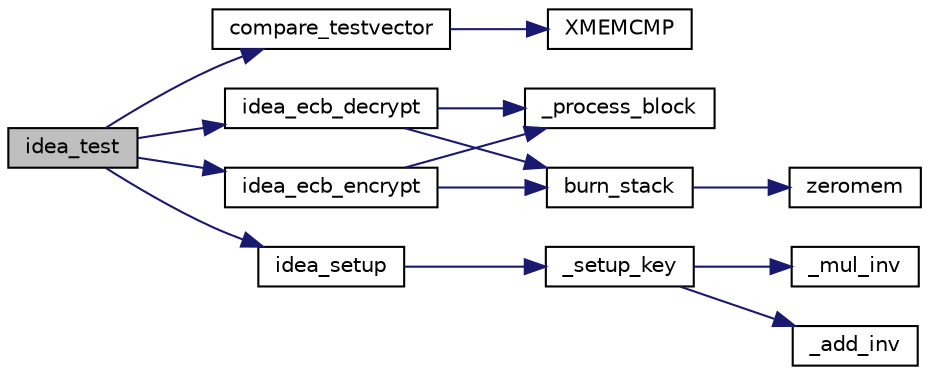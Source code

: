 digraph "idea_test"
{
 // LATEX_PDF_SIZE
  edge [fontname="Helvetica",fontsize="10",labelfontname="Helvetica",labelfontsize="10"];
  node [fontname="Helvetica",fontsize="10",shape=record];
  rankdir="LR";
  Node43 [label="idea_test",height=0.2,width=0.4,color="black", fillcolor="grey75", style="filled", fontcolor="black",tooltip=" "];
  Node43 -> Node44 [color="midnightblue",fontsize="10",style="solid",fontname="Helvetica"];
  Node44 [label="compare_testvector",height=0.2,width=0.4,color="black", fillcolor="white", style="filled",URL="$tomcrypt__misc_8h.html#a7764a7f27897c6182335752df00b5f8e",tooltip="Compare two test-vectors."];
  Node44 -> Node45 [color="midnightblue",fontsize="10",style="solid",fontname="Helvetica"];
  Node45 [label="XMEMCMP",height=0.2,width=0.4,color="black", fillcolor="white", style="filled",URL="$tomcrypt__cfg_8h.html#a372b974ec0ac07abcd55297554fe540f",tooltip=" "];
  Node43 -> Node46 [color="midnightblue",fontsize="10",style="solid",fontname="Helvetica"];
  Node46 [label="idea_ecb_decrypt",height=0.2,width=0.4,color="black", fillcolor="white", style="filled",URL="$idea_8c.html#add641467cf266ad9baf4869eb2c9aa5c",tooltip=" "];
  Node46 -> Node47 [color="midnightblue",fontsize="10",style="solid",fontname="Helvetica"];
  Node47 [label="_process_block",height=0.2,width=0.4,color="black", fillcolor="white", style="filled",URL="$idea_8c.html#a2bb6c83939cff2c1fd802a5d2f5c1d97",tooltip=" "];
  Node46 -> Node48 [color="midnightblue",fontsize="10",style="solid",fontname="Helvetica"];
  Node48 [label="burn_stack",height=0.2,width=0.4,color="black", fillcolor="white", style="filled",URL="$tomcrypt__misc_8h.html#aea4187c8bba7b6cd9a358041089680ac",tooltip="Burn some stack memory."];
  Node48 -> Node49 [color="midnightblue",fontsize="10",style="solid",fontname="Helvetica"];
  Node49 [label="zeromem",height=0.2,width=0.4,color="black", fillcolor="white", style="filled",URL="$tomcrypt__misc_8h.html#a63b6e188713790263bfd3612fe8b398f",tooltip="Zero a block of memory."];
  Node43 -> Node50 [color="midnightblue",fontsize="10",style="solid",fontname="Helvetica"];
  Node50 [label="idea_ecb_encrypt",height=0.2,width=0.4,color="black", fillcolor="white", style="filled",URL="$idea_8c.html#aa107ed890451e182e4b97a8316227f03",tooltip=" "];
  Node50 -> Node47 [color="midnightblue",fontsize="10",style="solid",fontname="Helvetica"];
  Node50 -> Node48 [color="midnightblue",fontsize="10",style="solid",fontname="Helvetica"];
  Node43 -> Node51 [color="midnightblue",fontsize="10",style="solid",fontname="Helvetica"];
  Node51 [label="idea_setup",height=0.2,width=0.4,color="black", fillcolor="white", style="filled",URL="$idea_8c.html#a86bb338185b8878c1d1d9981d0673cd2",tooltip=" "];
  Node51 -> Node52 [color="midnightblue",fontsize="10",style="solid",fontname="Helvetica"];
  Node52 [label="_setup_key",height=0.2,width=0.4,color="black", fillcolor="white", style="filled",URL="$idea_8c.html#a774d69e04dcfc0def5903f910e74433e",tooltip=" "];
  Node52 -> Node53 [color="midnightblue",fontsize="10",style="solid",fontname="Helvetica"];
  Node53 [label="_add_inv",height=0.2,width=0.4,color="black", fillcolor="white", style="filled",URL="$idea_8c.html#a2283ef6e27b0fb7d3263facf2a19e450",tooltip=" "];
  Node52 -> Node54 [color="midnightblue",fontsize="10",style="solid",fontname="Helvetica"];
  Node54 [label="_mul_inv",height=0.2,width=0.4,color="black", fillcolor="white", style="filled",URL="$idea_8c.html#a8a41a9e690afb81c7e094ceb74f29c89",tooltip=" "];
}
